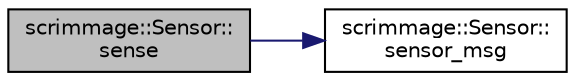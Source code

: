 digraph "scrimmage::Sensor::sense"
{
 // LATEX_PDF_SIZE
  edge [fontname="Helvetica",fontsize="10",labelfontname="Helvetica",labelfontsize="10"];
  node [fontname="Helvetica",fontsize="10",shape=record];
  rankdir="LR";
  Node1 [label="scrimmage::Sensor::\lsense",height=0.2,width=0.4,color="black", fillcolor="grey75", style="filled", fontcolor="black",tooltip="version when T = MessageBase (calls sensor_msg without casting)"];
  Node1 -> Node2 [color="midnightblue",fontsize="10",style="solid",fontname="Helvetica"];
  Node2 [label="scrimmage::Sensor::\lsensor_msg",height=0.2,width=0.4,color="black", fillcolor="white", style="filled",URL="$classscrimmage_1_1Sensor.html#ae6f2d65c2d63567ae000cb3fedb8722b",tooltip=" "];
}
